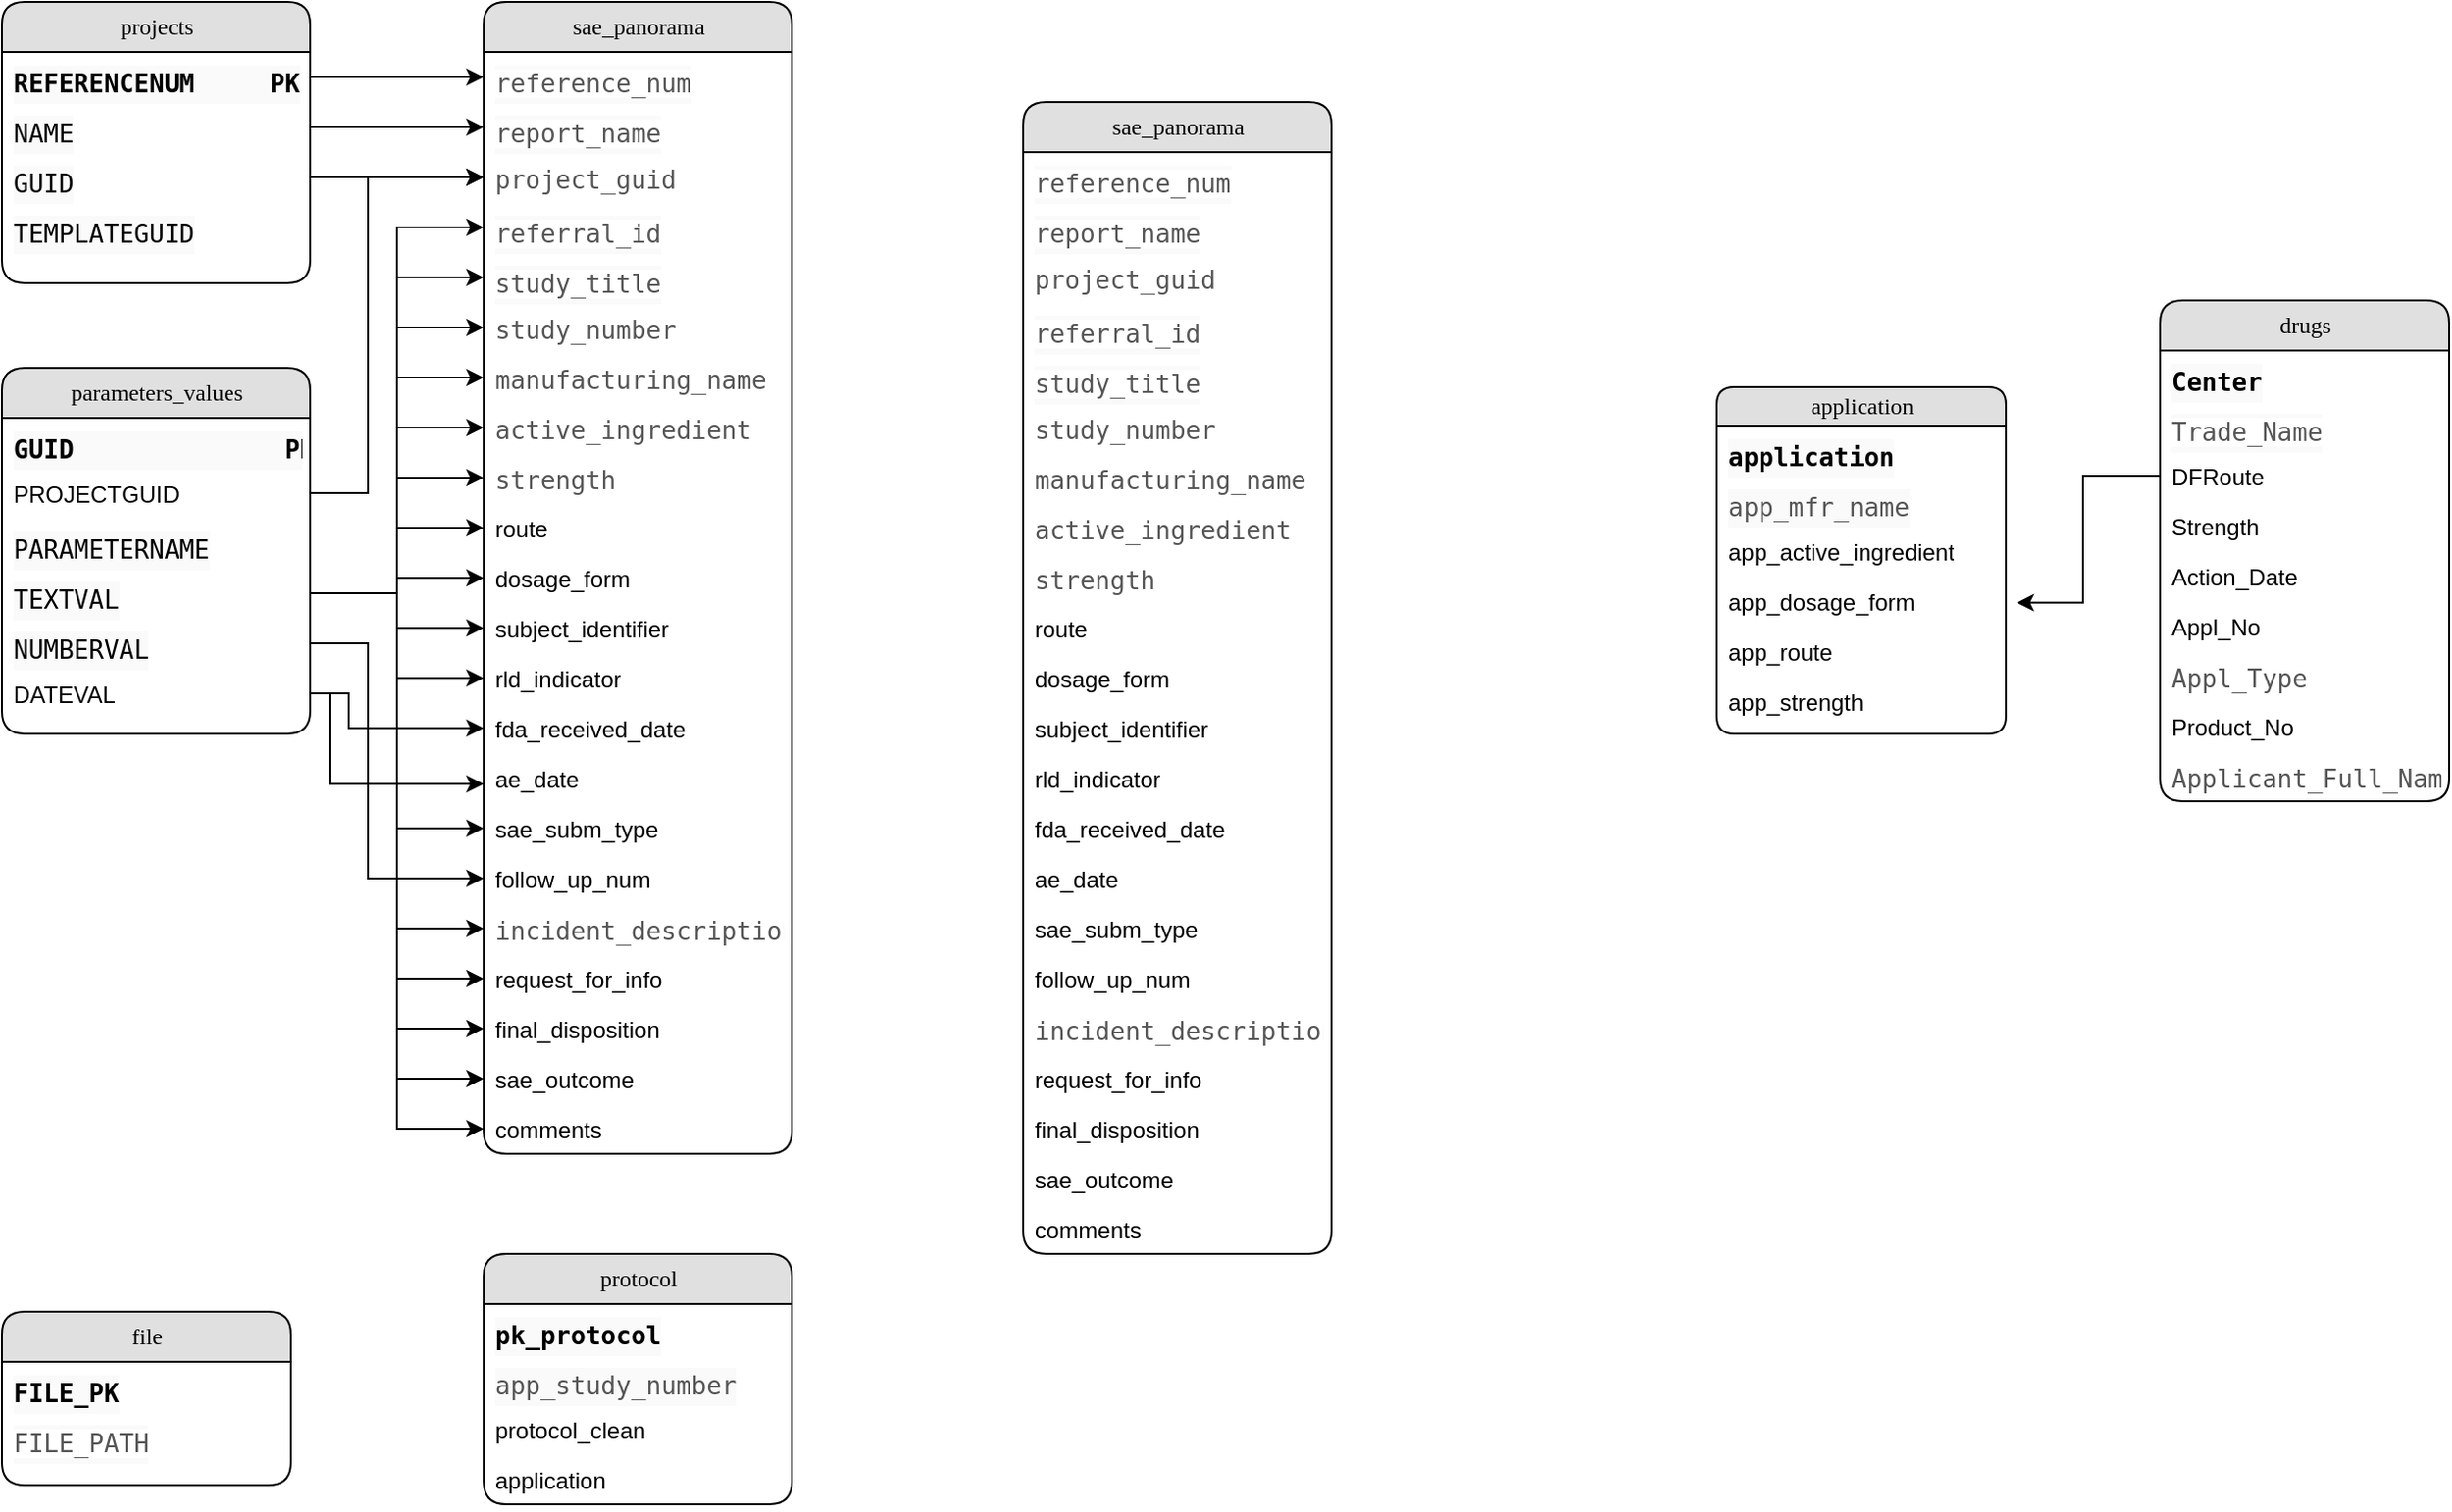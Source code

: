 <mxfile version="24.7.14">
  <diagram name="Page-1" id="b520641d-4fe3-3701-9064-5fc419738815">
    <mxGraphModel dx="1758" dy="707" grid="1" gridSize="10" guides="1" tooltips="1" connect="1" arrows="1" fold="1" page="1" pageScale="1" pageWidth="1100" pageHeight="850" background="none" math="0" shadow="0">
      <root>
        <mxCell id="0" />
        <mxCell id="1" parent="0" />
        <mxCell id="21ea969265ad0168-6" value="projects" style="swimlane;html=1;fontStyle=0;childLayout=stackLayout;horizontal=1;startSize=26;fillColor=#e0e0e0;horizontalStack=0;resizeParent=1;resizeLast=0;collapsible=1;marginBottom=0;swimlaneFillColor=#ffffff;align=center;rounded=1;shadow=0;comic=0;labelBackgroundColor=none;strokeWidth=1;fontFamily=Verdana;fontSize=12;fontColor=#000000;" parent="1" vertex="1">
          <mxGeometry x="100" y="190" width="160" height="146" as="geometry" />
        </mxCell>
        <mxCell id="21ea969265ad0168-7" value="&lt;div style=&quot;background-color: rgb(250, 250, 250); font-family: &amp;quot;Source Code Pro&amp;quot;, Menlo, Consolas, monospace, Consolas, &amp;quot;Courier New&amp;quot;, monospace; font-size: 13px; line-height: 20px; white-space: pre;&quot;&gt;&lt;div style=&quot;line-height: 20px;&quot;&gt;&lt;div style=&quot;line-height: 20px;&quot;&gt;&lt;span style=&quot;&quot;&gt;&lt;b&gt;REFERENCENUM     PK&lt;/b&gt;&lt;/span&gt;&lt;/div&gt;&lt;/div&gt;&lt;/div&gt;" style="text;html=1;strokeColor=none;fillColor=none;spacingLeft=4;spacingRight=4;whiteSpace=wrap;overflow=hidden;rotatable=0;points=[[0,0.5],[1,0.5]];portConstraint=eastwest;fontColor=default;" parent="21ea969265ad0168-6" vertex="1">
          <mxGeometry y="26" width="160" height="26" as="geometry" />
        </mxCell>
        <mxCell id="PZufTCzIXzkl9HZhi7Wz-1" value="&lt;div style=&quot;background-color: rgb(250, 250, 250); font-family: &amp;quot;Source Code Pro&amp;quot;, Menlo, Consolas, monospace, Consolas, &amp;quot;Courier New&amp;quot;, monospace; font-size: 13px; line-height: 20px; white-space: pre;&quot;&gt;&lt;span style=&quot;&quot;&gt;NAME&lt;/span&gt;&lt;/div&gt;" style="text;html=1;strokeColor=none;fillColor=none;spacingLeft=4;spacingRight=4;whiteSpace=wrap;overflow=hidden;rotatable=0;points=[[0,0.5],[1,0.5]];portConstraint=eastwest;fontColor=default;" vertex="1" parent="21ea969265ad0168-6">
          <mxGeometry y="52" width="160" height="26" as="geometry" />
        </mxCell>
        <mxCell id="21ea969265ad0168-9" value="&lt;div style=&quot;background-color: rgb(250, 250, 250); font-family: &amp;quot;Source Code Pro&amp;quot;, Menlo, Consolas, monospace, Consolas, &amp;quot;Courier New&amp;quot;, monospace; font-size: 13px; line-height: 20px; white-space: pre;&quot;&gt;&lt;span style=&quot;&quot;&gt;GUID&lt;/span&gt;&lt;/div&gt;" style="text;html=1;strokeColor=none;fillColor=none;spacingLeft=4;spacingRight=4;whiteSpace=wrap;overflow=hidden;rotatable=0;points=[[0,0.5],[1,0.5]];portConstraint=eastwest;fontColor=default;" parent="21ea969265ad0168-6" vertex="1">
          <mxGeometry y="78" width="160" height="26" as="geometry" />
        </mxCell>
        <mxCell id="21ea969265ad0168-8" value="&lt;div style=&quot;background-color: rgb(250, 250, 250); font-family: &amp;quot;Source Code Pro&amp;quot;, Menlo, Consolas, monospace, Consolas, &amp;quot;Courier New&amp;quot;, monospace; font-size: 13px; line-height: 20px; white-space: pre;&quot;&gt;&lt;span style=&quot;&quot;&gt;TEMPLATEGUID&lt;/span&gt;&lt;/div&gt;" style="text;html=1;strokeColor=none;fillColor=none;spacingLeft=4;spacingRight=4;whiteSpace=wrap;overflow=hidden;rotatable=0;points=[[0,0.5],[1,0.5]];portConstraint=eastwest;fontColor=#000000;" parent="21ea969265ad0168-6" vertex="1">
          <mxGeometry y="104" width="160" height="26" as="geometry" />
        </mxCell>
        <mxCell id="PZufTCzIXzkl9HZhi7Wz-10" value="parameters_values" style="swimlane;html=1;fontStyle=0;childLayout=stackLayout;horizontal=1;startSize=26;fillColor=#e0e0e0;horizontalStack=0;resizeParent=1;resizeLast=0;collapsible=1;marginBottom=0;swimlaneFillColor=#ffffff;align=center;rounded=1;shadow=0;comic=0;labelBackgroundColor=none;strokeWidth=1;fontFamily=Verdana;fontSize=12;fontColor=#000000;" vertex="1" parent="1">
          <mxGeometry x="100" y="380" width="160" height="190" as="geometry" />
        </mxCell>
        <mxCell id="PZufTCzIXzkl9HZhi7Wz-11" value="&lt;div style=&quot;background-color: rgb(250, 250, 250); font-family: &amp;quot;Source Code Pro&amp;quot;, Menlo, Consolas, monospace, Consolas, &amp;quot;Courier New&amp;quot;, monospace; font-size: 13px; line-height: 20px; white-space: pre;&quot;&gt;&lt;div style=&quot;line-height: 20px;&quot;&gt;&lt;div style=&quot;line-height: 20px;&quot;&gt;&lt;span style=&quot;&quot;&gt;&lt;b&gt;GUID              PK&lt;/b&gt;&lt;/span&gt;&lt;/div&gt;&lt;/div&gt;&lt;/div&gt;" style="text;html=1;strokeColor=none;fillColor=none;spacingLeft=4;spacingRight=4;whiteSpace=wrap;overflow=hidden;rotatable=0;points=[[0,0.5],[1,0.5]];portConstraint=eastwest;fontColor=default;" vertex="1" parent="PZufTCzIXzkl9HZhi7Wz-10">
          <mxGeometry y="26" width="160" height="26" as="geometry" />
        </mxCell>
        <mxCell id="PZufTCzIXzkl9HZhi7Wz-16" value="PROJECTGUID" style="text;html=1;strokeColor=none;fillColor=none;spacingLeft=4;spacingRight=4;whiteSpace=wrap;overflow=hidden;rotatable=0;points=[[0,0.5],[1,0.5]];portConstraint=eastwest;fontColor=default;" vertex="1" parent="PZufTCzIXzkl9HZhi7Wz-10">
          <mxGeometry y="52" width="160" height="26" as="geometry" />
        </mxCell>
        <mxCell id="PZufTCzIXzkl9HZhi7Wz-12" value="&lt;div style=&quot;background-color: rgb(250, 250, 250); line-height: 20px;&quot;&gt;&lt;div style=&quot;line-height: 20px;&quot;&gt;&lt;font face=&quot;Source Code Pro, Menlo, Consolas, monospace, Consolas, Courier New, monospace&quot;&gt;&lt;span style=&quot;font-size: 13px; white-space: pre;&quot;&gt;PARAMETERNAME&lt;/span&gt;&lt;/font&gt;&lt;br&gt;&lt;/div&gt;&lt;/div&gt;" style="text;html=1;strokeColor=none;fillColor=none;spacingLeft=4;spacingRight=4;whiteSpace=wrap;overflow=hidden;rotatable=0;points=[[0,0.5],[1,0.5]];portConstraint=eastwest;fontColor=#000000;" vertex="1" parent="PZufTCzIXzkl9HZhi7Wz-10">
          <mxGeometry y="78" width="160" height="26" as="geometry" />
        </mxCell>
        <mxCell id="PZufTCzIXzkl9HZhi7Wz-13" value="&lt;div style=&quot;background-color: rgb(250, 250, 250); line-height: 20px;&quot;&gt;&lt;font face=&quot;Source Code Pro, Menlo, Consolas, monospace, Consolas, Courier New, monospace&quot;&gt;&lt;span style=&quot;font-size: 13px; white-space: pre;&quot;&gt;TEXTVAL&lt;/span&gt;&lt;/font&gt;&lt;br&gt;&lt;/div&gt;" style="text;html=1;strokeColor=none;fillColor=none;spacingLeft=4;spacingRight=4;whiteSpace=wrap;overflow=hidden;rotatable=0;points=[[0,0.5],[1,0.5]];portConstraint=eastwest;fontColor=default;" vertex="1" parent="PZufTCzIXzkl9HZhi7Wz-10">
          <mxGeometry y="104" width="160" height="26" as="geometry" />
        </mxCell>
        <mxCell id="PZufTCzIXzkl9HZhi7Wz-14" value="&lt;div style=&quot;background-color: rgb(250, 250, 250); line-height: 20px;&quot;&gt;&lt;font face=&quot;Source Code Pro, Menlo, Consolas, monospace, Consolas, Courier New, monospace&quot;&gt;&lt;span style=&quot;font-size: 13px; white-space: pre;&quot;&gt;NUMBERVAL&lt;/span&gt;&lt;/font&gt;&lt;br&gt;&lt;/div&gt;" style="text;html=1;strokeColor=none;fillColor=none;spacingLeft=4;spacingRight=4;whiteSpace=wrap;overflow=hidden;rotatable=0;points=[[0,0.5],[1,0.5]];portConstraint=eastwest;fontColor=default;" vertex="1" parent="PZufTCzIXzkl9HZhi7Wz-10">
          <mxGeometry y="130" width="160" height="26" as="geometry" />
        </mxCell>
        <mxCell id="PZufTCzIXzkl9HZhi7Wz-15" value="DATEVAL" style="text;html=1;strokeColor=none;fillColor=none;spacingLeft=4;spacingRight=4;whiteSpace=wrap;overflow=hidden;rotatable=0;points=[[0,0.5],[1,0.5]];portConstraint=eastwest;fontColor=default;" vertex="1" parent="PZufTCzIXzkl9HZhi7Wz-10">
          <mxGeometry y="156" width="160" height="26" as="geometry" />
        </mxCell>
        <mxCell id="PZufTCzIXzkl9HZhi7Wz-46" value="sae_panorama" style="swimlane;html=1;fontStyle=0;childLayout=stackLayout;horizontal=1;startSize=26;fillColor=#e0e0e0;horizontalStack=0;resizeParent=1;resizeLast=0;collapsible=1;marginBottom=0;swimlaneFillColor=#ffffff;align=center;rounded=1;shadow=0;comic=0;labelBackgroundColor=none;strokeWidth=1;fontFamily=Verdana;fontSize=12;fontColor=#000000;" vertex="1" parent="1">
          <mxGeometry x="350" y="190" width="160" height="598" as="geometry" />
        </mxCell>
        <mxCell id="PZufTCzIXzkl9HZhi7Wz-49" value="&lt;div style=&quot;background-color: rgb(250, 250, 250); line-height: 20px;&quot;&gt;&lt;div style=&quot;line-height: 20px;&quot;&gt;&lt;span style=&quot;color: rgb(85, 85, 85); font-family: &amp;quot;Source Code Pro&amp;quot;, Menlo, Consolas, monospace; font-size: 13px; white-space-collapse: preserve; background-color: rgb(255, 255, 255);&quot;&gt;reference_num&lt;/span&gt;&lt;br&gt;&lt;/div&gt;&lt;/div&gt;" style="text;html=1;strokeColor=none;fillColor=none;spacingLeft=4;spacingRight=4;whiteSpace=wrap;overflow=hidden;rotatable=0;points=[[0,0.5],[1,0.5]];portConstraint=eastwest;fontColor=#000000;" vertex="1" parent="PZufTCzIXzkl9HZhi7Wz-46">
          <mxGeometry y="26" width="160" height="26" as="geometry" />
        </mxCell>
        <mxCell id="PZufTCzIXzkl9HZhi7Wz-50" value="&lt;div style=&quot;background-color: rgb(250, 250, 250); line-height: 20px;&quot;&gt;&lt;span style=&quot;color: rgb(85, 85, 85); font-family: &amp;quot;Source Code Pro&amp;quot;, Menlo, Consolas, monospace; font-size: 13px; white-space-collapse: preserve; background-color: rgb(255, 255, 255);&quot;&gt;report_name&lt;/span&gt;&lt;br&gt;&lt;/div&gt;" style="text;html=1;strokeColor=none;fillColor=none;spacingLeft=4;spacingRight=4;whiteSpace=wrap;overflow=hidden;rotatable=0;points=[[0,0.5],[1,0.5]];portConstraint=eastwest;fontColor=default;" vertex="1" parent="PZufTCzIXzkl9HZhi7Wz-46">
          <mxGeometry y="52" width="160" height="26" as="geometry" />
        </mxCell>
        <mxCell id="PZufTCzIXzkl9HZhi7Wz-48" value="&lt;span style=&quot;color: rgb(85, 85, 85); font-family: &amp;quot;Source Code Pro&amp;quot;, Menlo, Consolas, monospace; font-size: 13px; white-space-collapse: preserve; background-color: rgb(255, 255, 255);&quot;&gt;project_guid&lt;/span&gt;" style="text;html=1;strokeColor=none;fillColor=none;spacingLeft=4;spacingRight=4;whiteSpace=wrap;overflow=hidden;rotatable=0;points=[[0,0.5],[1,0.5]];portConstraint=eastwest;fontColor=default;" vertex="1" parent="PZufTCzIXzkl9HZhi7Wz-46">
          <mxGeometry y="78" width="160" height="26" as="geometry" />
        </mxCell>
        <mxCell id="PZufTCzIXzkl9HZhi7Wz-47" value="&lt;div style=&quot;background-color: rgb(250, 250, 250); font-family: &amp;quot;Source Code Pro&amp;quot;, Menlo, Consolas, monospace, Consolas, &amp;quot;Courier New&amp;quot;, monospace; font-size: 13px; line-height: 20px; white-space: pre;&quot;&gt;&lt;div style=&quot;line-height: 20px;&quot;&gt;&lt;div style=&quot;line-height: 20px;&quot;&gt;&lt;span style=&quot;color: rgb(85, 85, 85); font-family: &amp;quot;Source Code Pro&amp;quot;, Menlo, Consolas, monospace; text-wrap: wrap; background-color: rgb(255, 255, 255);&quot;&gt;referral_id&lt;/span&gt;&lt;br&gt;&lt;/div&gt;&lt;/div&gt;&lt;/div&gt;" style="text;html=1;strokeColor=none;fillColor=none;spacingLeft=4;spacingRight=4;whiteSpace=wrap;overflow=hidden;rotatable=0;points=[[0,0.5],[1,0.5]];portConstraint=eastwest;fontColor=default;" vertex="1" parent="PZufTCzIXzkl9HZhi7Wz-46">
          <mxGeometry y="104" width="160" height="26" as="geometry" />
        </mxCell>
        <mxCell id="PZufTCzIXzkl9HZhi7Wz-51" value="&lt;div style=&quot;background-color: rgb(250, 250, 250); line-height: 20px;&quot;&gt;&lt;span style=&quot;color: rgb(85, 85, 85); font-family: &amp;quot;Source Code Pro&amp;quot;, Menlo, Consolas, monospace; font-size: 13px; white-space-collapse: preserve; background-color: rgb(255, 255, 255);&quot;&gt;study_title&lt;/span&gt;&lt;br&gt;&lt;/div&gt;" style="text;html=1;strokeColor=none;fillColor=none;spacingLeft=4;spacingRight=4;whiteSpace=wrap;overflow=hidden;rotatable=0;points=[[0,0.5],[1,0.5]];portConstraint=eastwest;fontColor=default;" vertex="1" parent="PZufTCzIXzkl9HZhi7Wz-46">
          <mxGeometry y="130" width="160" height="26" as="geometry" />
        </mxCell>
        <mxCell id="PZufTCzIXzkl9HZhi7Wz-52" value="&lt;span style=&quot;color: rgb(85, 85, 85); font-family: &amp;quot;Source Code Pro&amp;quot;, Menlo, Consolas, monospace; font-size: 13px; white-space-collapse: preserve; background-color: rgb(255, 255, 255);&quot;&gt;study_number&lt;/span&gt;" style="text;html=1;strokeColor=none;fillColor=none;spacingLeft=4;spacingRight=4;whiteSpace=wrap;overflow=hidden;rotatable=0;points=[[0,0.5],[1,0.5]];portConstraint=eastwest;fontColor=default;" vertex="1" parent="PZufTCzIXzkl9HZhi7Wz-46">
          <mxGeometry y="156" width="160" height="26" as="geometry" />
        </mxCell>
        <mxCell id="PZufTCzIXzkl9HZhi7Wz-53" value="&lt;span style=&quot;color: rgb(85, 85, 85); font-family: &amp;quot;Source Code Pro&amp;quot;, Menlo, Consolas, monospace; font-size: 13px; white-space-collapse: preserve; background-color: rgb(255, 255, 255);&quot;&gt;manufacturing_name&lt;/span&gt;" style="text;html=1;strokeColor=none;fillColor=none;spacingLeft=4;spacingRight=4;whiteSpace=wrap;overflow=hidden;rotatable=0;points=[[0,0.5],[1,0.5]];portConstraint=eastwest;fontColor=default;" vertex="1" parent="PZufTCzIXzkl9HZhi7Wz-46">
          <mxGeometry y="182" width="160" height="26" as="geometry" />
        </mxCell>
        <mxCell id="PZufTCzIXzkl9HZhi7Wz-54" value="&lt;span style=&quot;color: rgb(85, 85, 85); font-family: &amp;quot;Source Code Pro&amp;quot;, Menlo, Consolas, monospace; font-size: 13px; white-space-collapse: preserve; background-color: rgb(255, 255, 255);&quot;&gt;active_ingredient&lt;/span&gt;" style="text;html=1;strokeColor=none;fillColor=none;spacingLeft=4;spacingRight=4;whiteSpace=wrap;overflow=hidden;rotatable=0;points=[[0,0.5],[1,0.5]];portConstraint=eastwest;fontColor=default;" vertex="1" parent="PZufTCzIXzkl9HZhi7Wz-46">
          <mxGeometry y="208" width="160" height="26" as="geometry" />
        </mxCell>
        <mxCell id="PZufTCzIXzkl9HZhi7Wz-55" value="&lt;span style=&quot;color: rgb(85, 85, 85); font-family: &amp;quot;Source Code Pro&amp;quot;, Menlo, Consolas, monospace; font-size: 13px; white-space-collapse: preserve; background-color: rgb(255, 255, 255);&quot;&gt;strength&lt;/span&gt;" style="text;html=1;strokeColor=none;fillColor=none;spacingLeft=4;spacingRight=4;whiteSpace=wrap;overflow=hidden;rotatable=0;points=[[0,0.5],[1,0.5]];portConstraint=eastwest;fontColor=default;" vertex="1" parent="PZufTCzIXzkl9HZhi7Wz-46">
          <mxGeometry y="234" width="160" height="26" as="geometry" />
        </mxCell>
        <mxCell id="PZufTCzIXzkl9HZhi7Wz-56" value="route" style="text;html=1;strokeColor=none;fillColor=none;spacingLeft=4;spacingRight=4;whiteSpace=wrap;overflow=hidden;rotatable=0;points=[[0,0.5],[1,0.5]];portConstraint=eastwest;fontColor=default;" vertex="1" parent="PZufTCzIXzkl9HZhi7Wz-46">
          <mxGeometry y="260" width="160" height="26" as="geometry" />
        </mxCell>
        <mxCell id="PZufTCzIXzkl9HZhi7Wz-57" value="dosage_form" style="text;html=1;strokeColor=none;fillColor=none;spacingLeft=4;spacingRight=4;whiteSpace=wrap;overflow=hidden;rotatable=0;points=[[0,0.5],[1,0.5]];portConstraint=eastwest;fontColor=default;" vertex="1" parent="PZufTCzIXzkl9HZhi7Wz-46">
          <mxGeometry y="286" width="160" height="26" as="geometry" />
        </mxCell>
        <mxCell id="PZufTCzIXzkl9HZhi7Wz-58" value="subject_identifier" style="text;html=1;strokeColor=none;fillColor=none;spacingLeft=4;spacingRight=4;whiteSpace=wrap;overflow=hidden;rotatable=0;points=[[0,0.5],[1,0.5]];portConstraint=eastwest;fontColor=default;" vertex="1" parent="PZufTCzIXzkl9HZhi7Wz-46">
          <mxGeometry y="312" width="160" height="26" as="geometry" />
        </mxCell>
        <mxCell id="PZufTCzIXzkl9HZhi7Wz-59" value="rld_indicator" style="text;html=1;strokeColor=none;fillColor=none;spacingLeft=4;spacingRight=4;whiteSpace=wrap;overflow=hidden;rotatable=0;points=[[0,0.5],[1,0.5]];portConstraint=eastwest;fontColor=default;" vertex="1" parent="PZufTCzIXzkl9HZhi7Wz-46">
          <mxGeometry y="338" width="160" height="26" as="geometry" />
        </mxCell>
        <mxCell id="PZufTCzIXzkl9HZhi7Wz-64" value="fda_received_date" style="text;html=1;strokeColor=none;fillColor=none;spacingLeft=4;spacingRight=4;whiteSpace=wrap;overflow=hidden;rotatable=0;points=[[0,0.5],[1,0.5]];portConstraint=eastwest;fontColor=default;" vertex="1" parent="PZufTCzIXzkl9HZhi7Wz-46">
          <mxGeometry y="364" width="160" height="26" as="geometry" />
        </mxCell>
        <mxCell id="PZufTCzIXzkl9HZhi7Wz-63" value="ae_date" style="text;html=1;strokeColor=none;fillColor=none;spacingLeft=4;spacingRight=4;whiteSpace=wrap;overflow=hidden;rotatable=0;points=[[0,0.5],[1,0.5]];portConstraint=eastwest;fontColor=default;" vertex="1" parent="PZufTCzIXzkl9HZhi7Wz-46">
          <mxGeometry y="390" width="160" height="26" as="geometry" />
        </mxCell>
        <mxCell id="PZufTCzIXzkl9HZhi7Wz-62" value="sae_subm_type" style="text;html=1;strokeColor=none;fillColor=none;spacingLeft=4;spacingRight=4;whiteSpace=wrap;overflow=hidden;rotatable=0;points=[[0,0.5],[1,0.5]];portConstraint=eastwest;fontColor=default;" vertex="1" parent="PZufTCzIXzkl9HZhi7Wz-46">
          <mxGeometry y="416" width="160" height="26" as="geometry" />
        </mxCell>
        <mxCell id="PZufTCzIXzkl9HZhi7Wz-61" value="follow_up_num" style="text;html=1;strokeColor=none;fillColor=none;spacingLeft=4;spacingRight=4;whiteSpace=wrap;overflow=hidden;rotatable=0;points=[[0,0.5],[1,0.5]];portConstraint=eastwest;fontColor=default;" vertex="1" parent="PZufTCzIXzkl9HZhi7Wz-46">
          <mxGeometry y="442" width="160" height="26" as="geometry" />
        </mxCell>
        <mxCell id="PZufTCzIXzkl9HZhi7Wz-68" value="&lt;span style=&quot;color: rgb(85, 85, 85); font-family: &amp;quot;Source Code Pro&amp;quot;, Menlo, Consolas, monospace; font-size: 13px; white-space-collapse: preserve; background-color: rgb(255, 255, 255);&quot;&gt;incident_description&lt;/span&gt;" style="text;html=1;strokeColor=none;fillColor=none;spacingLeft=4;spacingRight=4;whiteSpace=wrap;overflow=hidden;rotatable=0;points=[[0,0.5],[1,0.5]];portConstraint=eastwest;fontColor=default;" vertex="1" parent="PZufTCzIXzkl9HZhi7Wz-46">
          <mxGeometry y="468" width="160" height="26" as="geometry" />
        </mxCell>
        <mxCell id="PZufTCzIXzkl9HZhi7Wz-67" value="request_for_info" style="text;html=1;strokeColor=none;fillColor=none;spacingLeft=4;spacingRight=4;whiteSpace=wrap;overflow=hidden;rotatable=0;points=[[0,0.5],[1,0.5]];portConstraint=eastwest;fontColor=default;" vertex="1" parent="PZufTCzIXzkl9HZhi7Wz-46">
          <mxGeometry y="494" width="160" height="26" as="geometry" />
        </mxCell>
        <mxCell id="PZufTCzIXzkl9HZhi7Wz-66" value="final_disposition" style="text;html=1;strokeColor=none;fillColor=none;spacingLeft=4;spacingRight=4;whiteSpace=wrap;overflow=hidden;rotatable=0;points=[[0,0.5],[1,0.5]];portConstraint=eastwest;fontColor=default;" vertex="1" parent="PZufTCzIXzkl9HZhi7Wz-46">
          <mxGeometry y="520" width="160" height="26" as="geometry" />
        </mxCell>
        <mxCell id="PZufTCzIXzkl9HZhi7Wz-65" value="sae_outcome" style="text;html=1;strokeColor=none;fillColor=none;spacingLeft=4;spacingRight=4;whiteSpace=wrap;overflow=hidden;rotatable=0;points=[[0,0.5],[1,0.5]];portConstraint=eastwest;fontColor=default;" vertex="1" parent="PZufTCzIXzkl9HZhi7Wz-46">
          <mxGeometry y="546" width="160" height="26" as="geometry" />
        </mxCell>
        <mxCell id="PZufTCzIXzkl9HZhi7Wz-60" value="comments" style="text;html=1;strokeColor=none;fillColor=none;spacingLeft=4;spacingRight=4;whiteSpace=wrap;overflow=hidden;rotatable=0;points=[[0,0.5],[1,0.5]];portConstraint=eastwest;fontColor=default;" vertex="1" parent="PZufTCzIXzkl9HZhi7Wz-46">
          <mxGeometry y="572" width="160" height="26" as="geometry" />
        </mxCell>
        <mxCell id="PZufTCzIXzkl9HZhi7Wz-70" style="edgeStyle=orthogonalEdgeStyle;rounded=0;orthogonalLoop=1;jettySize=auto;html=1;exitX=1;exitY=0.5;exitDx=0;exitDy=0;entryX=0;entryY=0.5;entryDx=0;entryDy=0;" edge="1" parent="1" source="21ea969265ad0168-9" target="PZufTCzIXzkl9HZhi7Wz-48">
          <mxGeometry relative="1" as="geometry" />
        </mxCell>
        <mxCell id="PZufTCzIXzkl9HZhi7Wz-72" style="edgeStyle=orthogonalEdgeStyle;rounded=0;orthogonalLoop=1;jettySize=auto;html=1;exitX=1;exitY=0.5;exitDx=0;exitDy=0;entryX=0;entryY=0.5;entryDx=0;entryDy=0;" edge="1" parent="1" source="PZufTCzIXzkl9HZhi7Wz-16" target="PZufTCzIXzkl9HZhi7Wz-48">
          <mxGeometry relative="1" as="geometry">
            <Array as="points">
              <mxPoint x="290" y="445" />
              <mxPoint x="290" y="281" />
            </Array>
          </mxGeometry>
        </mxCell>
        <mxCell id="PZufTCzIXzkl9HZhi7Wz-73" style="edgeStyle=orthogonalEdgeStyle;rounded=0;orthogonalLoop=1;jettySize=auto;html=1;exitX=1;exitY=0.5;exitDx=0;exitDy=0;entryX=0;entryY=0.5;entryDx=0;entryDy=0;" edge="1" parent="1" source="21ea969265ad0168-7" target="PZufTCzIXzkl9HZhi7Wz-49">
          <mxGeometry relative="1" as="geometry" />
        </mxCell>
        <mxCell id="PZufTCzIXzkl9HZhi7Wz-75" style="edgeStyle=orthogonalEdgeStyle;rounded=0;orthogonalLoop=1;jettySize=auto;html=1;exitX=1;exitY=0.5;exitDx=0;exitDy=0;entryX=0;entryY=0.5;entryDx=0;entryDy=0;" edge="1" parent="1" source="PZufTCzIXzkl9HZhi7Wz-1" target="PZufTCzIXzkl9HZhi7Wz-50">
          <mxGeometry relative="1" as="geometry" />
        </mxCell>
        <mxCell id="PZufTCzIXzkl9HZhi7Wz-79" style="edgeStyle=orthogonalEdgeStyle;rounded=0;orthogonalLoop=1;jettySize=auto;html=1;exitX=1;exitY=0.5;exitDx=0;exitDy=0;entryX=0;entryY=0.5;entryDx=0;entryDy=0;" edge="1" parent="1" source="PZufTCzIXzkl9HZhi7Wz-13" target="PZufTCzIXzkl9HZhi7Wz-52">
          <mxGeometry relative="1" as="geometry" />
        </mxCell>
        <mxCell id="PZufTCzIXzkl9HZhi7Wz-81" style="edgeStyle=orthogonalEdgeStyle;rounded=0;orthogonalLoop=1;jettySize=auto;html=1;exitX=1;exitY=0.5;exitDx=0;exitDy=0;" edge="1" parent="1" source="PZufTCzIXzkl9HZhi7Wz-13" target="PZufTCzIXzkl9HZhi7Wz-54">
          <mxGeometry relative="1" as="geometry" />
        </mxCell>
        <mxCell id="PZufTCzIXzkl9HZhi7Wz-82" style="edgeStyle=orthogonalEdgeStyle;rounded=0;orthogonalLoop=1;jettySize=auto;html=1;exitX=1;exitY=0.5;exitDx=0;exitDy=0;" edge="1" parent="1" source="PZufTCzIXzkl9HZhi7Wz-13" target="PZufTCzIXzkl9HZhi7Wz-55">
          <mxGeometry relative="1" as="geometry" />
        </mxCell>
        <mxCell id="PZufTCzIXzkl9HZhi7Wz-83" style="edgeStyle=orthogonalEdgeStyle;rounded=0;orthogonalLoop=1;jettySize=auto;html=1;exitX=1;exitY=0.5;exitDx=0;exitDy=0;" edge="1" parent="1" source="PZufTCzIXzkl9HZhi7Wz-13" target="PZufTCzIXzkl9HZhi7Wz-56">
          <mxGeometry relative="1" as="geometry" />
        </mxCell>
        <mxCell id="PZufTCzIXzkl9HZhi7Wz-84" style="edgeStyle=orthogonalEdgeStyle;rounded=0;orthogonalLoop=1;jettySize=auto;html=1;exitX=1;exitY=0.5;exitDx=0;exitDy=0;entryX=0;entryY=0.5;entryDx=0;entryDy=0;" edge="1" parent="1" source="PZufTCzIXzkl9HZhi7Wz-13" target="PZufTCzIXzkl9HZhi7Wz-57">
          <mxGeometry relative="1" as="geometry" />
        </mxCell>
        <mxCell id="PZufTCzIXzkl9HZhi7Wz-85" style="edgeStyle=orthogonalEdgeStyle;rounded=0;orthogonalLoop=1;jettySize=auto;html=1;exitX=1;exitY=0.5;exitDx=0;exitDy=0;entryX=0;entryY=0.5;entryDx=0;entryDy=0;" edge="1" parent="1" source="PZufTCzIXzkl9HZhi7Wz-13" target="PZufTCzIXzkl9HZhi7Wz-58">
          <mxGeometry relative="1" as="geometry" />
        </mxCell>
        <mxCell id="PZufTCzIXzkl9HZhi7Wz-89" style="edgeStyle=orthogonalEdgeStyle;rounded=0;orthogonalLoop=1;jettySize=auto;html=1;exitX=1;exitY=0.5;exitDx=0;exitDy=0;entryX=0;entryY=0.5;entryDx=0;entryDy=0;" edge="1" parent="1" source="PZufTCzIXzkl9HZhi7Wz-13" target="PZufTCzIXzkl9HZhi7Wz-59">
          <mxGeometry relative="1" as="geometry" />
        </mxCell>
        <mxCell id="PZufTCzIXzkl9HZhi7Wz-92" style="edgeStyle=orthogonalEdgeStyle;rounded=0;orthogonalLoop=1;jettySize=auto;html=1;exitX=1;exitY=0.5;exitDx=0;exitDy=0;entryX=0;entryY=0.5;entryDx=0;entryDy=0;" edge="1" parent="1" source="PZufTCzIXzkl9HZhi7Wz-13" target="PZufTCzIXzkl9HZhi7Wz-62">
          <mxGeometry relative="1" as="geometry" />
        </mxCell>
        <mxCell id="PZufTCzIXzkl9HZhi7Wz-94" style="edgeStyle=orthogonalEdgeStyle;rounded=0;orthogonalLoop=1;jettySize=auto;html=1;exitX=1;exitY=0.5;exitDx=0;exitDy=0;entryX=0;entryY=0.5;entryDx=0;entryDy=0;" edge="1" parent="1" source="PZufTCzIXzkl9HZhi7Wz-13" target="PZufTCzIXzkl9HZhi7Wz-68">
          <mxGeometry relative="1" as="geometry" />
        </mxCell>
        <mxCell id="PZufTCzIXzkl9HZhi7Wz-96" style="edgeStyle=orthogonalEdgeStyle;rounded=0;orthogonalLoop=1;jettySize=auto;html=1;exitX=1;exitY=0.5;exitDx=0;exitDy=0;" edge="1" parent="1" source="PZufTCzIXzkl9HZhi7Wz-13" target="PZufTCzIXzkl9HZhi7Wz-51">
          <mxGeometry relative="1" as="geometry" />
        </mxCell>
        <mxCell id="PZufTCzIXzkl9HZhi7Wz-97" style="edgeStyle=orthogonalEdgeStyle;rounded=0;orthogonalLoop=1;jettySize=auto;html=1;exitX=1;exitY=0.5;exitDx=0;exitDy=0;" edge="1" parent="1" source="PZufTCzIXzkl9HZhi7Wz-13" target="PZufTCzIXzkl9HZhi7Wz-67">
          <mxGeometry relative="1" as="geometry" />
        </mxCell>
        <mxCell id="PZufTCzIXzkl9HZhi7Wz-98" style="edgeStyle=orthogonalEdgeStyle;rounded=0;orthogonalLoop=1;jettySize=auto;html=1;exitX=1;exitY=0.5;exitDx=0;exitDy=0;" edge="1" parent="1" source="PZufTCzIXzkl9HZhi7Wz-13" target="PZufTCzIXzkl9HZhi7Wz-66">
          <mxGeometry relative="1" as="geometry" />
        </mxCell>
        <mxCell id="PZufTCzIXzkl9HZhi7Wz-100" style="edgeStyle=orthogonalEdgeStyle;rounded=0;orthogonalLoop=1;jettySize=auto;html=1;exitX=1;exitY=0.5;exitDx=0;exitDy=0;" edge="1" parent="1" source="PZufTCzIXzkl9HZhi7Wz-13" target="PZufTCzIXzkl9HZhi7Wz-65">
          <mxGeometry relative="1" as="geometry" />
        </mxCell>
        <mxCell id="PZufTCzIXzkl9HZhi7Wz-101" style="edgeStyle=orthogonalEdgeStyle;rounded=0;orthogonalLoop=1;jettySize=auto;html=1;exitX=1;exitY=0.5;exitDx=0;exitDy=0;entryX=0;entryY=0.5;entryDx=0;entryDy=0;" edge="1" parent="1" source="PZufTCzIXzkl9HZhi7Wz-13" target="PZufTCzIXzkl9HZhi7Wz-60">
          <mxGeometry relative="1" as="geometry" />
        </mxCell>
        <mxCell id="PZufTCzIXzkl9HZhi7Wz-102" style="edgeStyle=orthogonalEdgeStyle;rounded=0;orthogonalLoop=1;jettySize=auto;html=1;exitX=1;exitY=0.5;exitDx=0;exitDy=0;entryX=0;entryY=0.5;entryDx=0;entryDy=0;" edge="1" parent="1" source="PZufTCzIXzkl9HZhi7Wz-13" target="PZufTCzIXzkl9HZhi7Wz-53">
          <mxGeometry relative="1" as="geometry" />
        </mxCell>
        <mxCell id="PZufTCzIXzkl9HZhi7Wz-103" style="edgeStyle=orthogonalEdgeStyle;rounded=0;orthogonalLoop=1;jettySize=auto;html=1;exitX=1;exitY=0.5;exitDx=0;exitDy=0;entryX=0;entryY=0.5;entryDx=0;entryDy=0;" edge="1" parent="1" source="PZufTCzIXzkl9HZhi7Wz-13" target="PZufTCzIXzkl9HZhi7Wz-47">
          <mxGeometry relative="1" as="geometry" />
        </mxCell>
        <mxCell id="PZufTCzIXzkl9HZhi7Wz-105" style="edgeStyle=orthogonalEdgeStyle;rounded=0;orthogonalLoop=1;jettySize=auto;html=1;exitX=1;exitY=0.5;exitDx=0;exitDy=0;entryX=0;entryY=0.5;entryDx=0;entryDy=0;" edge="1" parent="1" source="PZufTCzIXzkl9HZhi7Wz-15" target="PZufTCzIXzkl9HZhi7Wz-64">
          <mxGeometry relative="1" as="geometry">
            <Array as="points">
              <mxPoint x="280" y="549" />
              <mxPoint x="280" y="567" />
            </Array>
          </mxGeometry>
        </mxCell>
        <mxCell id="PZufTCzIXzkl9HZhi7Wz-106" style="edgeStyle=orthogonalEdgeStyle;rounded=0;orthogonalLoop=1;jettySize=auto;html=1;exitX=1;exitY=0.5;exitDx=0;exitDy=0;" edge="1" parent="1">
          <mxGeometry relative="1" as="geometry">
            <mxPoint x="270" y="549" as="sourcePoint" />
            <mxPoint x="350" y="596" as="targetPoint" />
            <Array as="points">
              <mxPoint x="270" y="596" />
            </Array>
          </mxGeometry>
        </mxCell>
        <mxCell id="PZufTCzIXzkl9HZhi7Wz-107" style="edgeStyle=orthogonalEdgeStyle;rounded=0;orthogonalLoop=1;jettySize=auto;html=1;exitX=1;exitY=0.5;exitDx=0;exitDy=0;entryX=0;entryY=0.5;entryDx=0;entryDy=0;" edge="1" parent="1" source="PZufTCzIXzkl9HZhi7Wz-14" target="PZufTCzIXzkl9HZhi7Wz-61">
          <mxGeometry relative="1" as="geometry">
            <Array as="points">
              <mxPoint x="290" y="523" />
              <mxPoint x="290" y="645" />
            </Array>
          </mxGeometry>
        </mxCell>
        <mxCell id="PZufTCzIXzkl9HZhi7Wz-109" value="" style="ellipse;whiteSpace=wrap;html=1;align=center;aspect=fixed;fillColor=none;strokeColor=none;resizable=0;perimeter=centerPerimeter;rotatable=0;allowArrows=0;points=[];outlineConnect=1;" vertex="1" parent="1">
          <mxGeometry x="635" y="570" width="10" height="10" as="geometry" />
        </mxCell>
        <mxCell id="PZufTCzIXzkl9HZhi7Wz-110" value="file" style="swimlane;html=1;fontStyle=0;childLayout=stackLayout;horizontal=1;startSize=26;fillColor=#e0e0e0;horizontalStack=0;resizeParent=1;resizeLast=0;collapsible=1;marginBottom=0;swimlaneFillColor=#ffffff;align=center;rounded=1;shadow=0;comic=0;labelBackgroundColor=none;strokeWidth=1;fontFamily=Verdana;fontSize=12;fontColor=#000000;" vertex="1" parent="1">
          <mxGeometry x="100" y="870" width="150" height="90" as="geometry" />
        </mxCell>
        <mxCell id="PZufTCzIXzkl9HZhi7Wz-111" value="&lt;div style=&quot;background-color: rgb(250, 250, 250); line-height: 20px;&quot;&gt;&lt;div style=&quot;line-height: 20px;&quot;&gt;&lt;div style=&quot;line-height: 20px;&quot;&gt;&lt;font face=&quot;Source Code Pro, Menlo, Consolas, monospace, Consolas, Courier New, monospace&quot;&gt;&lt;span style=&quot;font-size: 13px; white-space: pre;&quot;&gt;&lt;b&gt;FILE_PK&lt;/b&gt;&lt;/span&gt;&lt;/font&gt;&lt;br&gt;&lt;/div&gt;&lt;/div&gt;&lt;/div&gt;" style="text;html=1;strokeColor=none;fillColor=none;spacingLeft=4;spacingRight=4;whiteSpace=wrap;overflow=hidden;rotatable=0;points=[[0,0.5],[1,0.5]];portConstraint=eastwest;fontColor=default;" vertex="1" parent="PZufTCzIXzkl9HZhi7Wz-110">
          <mxGeometry y="26" width="150" height="26" as="geometry" />
        </mxCell>
        <mxCell id="PZufTCzIXzkl9HZhi7Wz-112" value="&lt;div style=&quot;background-color: rgb(250, 250, 250); font-family: &amp;quot;Source Code Pro&amp;quot;, Menlo, Consolas, monospace, Consolas, &amp;quot;Courier New&amp;quot;, monospace; font-size: 13px; line-height: 20px; white-space: pre;&quot;&gt;&lt;span style=&quot;color: rgb(85, 85, 85); font-family: &amp;quot;Source Code Pro&amp;quot;, Menlo, Consolas, monospace; text-wrap: wrap; background-color: rgb(255, 255, 255);&quot;&gt;FILE_PATH&lt;/span&gt;&lt;br&gt;&lt;/div&gt;" style="text;html=1;strokeColor=none;fillColor=none;spacingLeft=4;spacingRight=4;whiteSpace=wrap;overflow=hidden;rotatable=0;points=[[0,0.5],[1,0.5]];portConstraint=eastwest;fontColor=default;" vertex="1" parent="PZufTCzIXzkl9HZhi7Wz-110">
          <mxGeometry y="52" width="150" height="26" as="geometry" />
        </mxCell>
        <mxCell id="PZufTCzIXzkl9HZhi7Wz-116" value="protocol" style="swimlane;html=1;fontStyle=0;childLayout=stackLayout;horizontal=1;startSize=26;fillColor=#e0e0e0;horizontalStack=0;resizeParent=1;resizeLast=0;collapsible=1;marginBottom=0;swimlaneFillColor=#ffffff;align=center;rounded=1;shadow=0;comic=0;labelBackgroundColor=none;strokeWidth=1;fontFamily=Verdana;fontSize=12;fontColor=#000000;" vertex="1" parent="1">
          <mxGeometry x="350" y="840" width="160" height="130" as="geometry" />
        </mxCell>
        <mxCell id="PZufTCzIXzkl9HZhi7Wz-117" value="&lt;div style=&quot;background-color: rgb(250, 250, 250); line-height: 20px;&quot;&gt;&lt;div style=&quot;line-height: 20px;&quot;&gt;&lt;div style=&quot;line-height: 20px;&quot;&gt;&lt;font face=&quot;Source Code Pro, Menlo, Consolas, monospace, Consolas, Courier New, monospace&quot;&gt;&lt;span style=&quot;font-size: 13px; white-space: pre;&quot;&gt;&lt;b&gt;pk_protocol&lt;/b&gt;&lt;/span&gt;&lt;/font&gt;&lt;br&gt;&lt;/div&gt;&lt;/div&gt;&lt;/div&gt;" style="text;html=1;strokeColor=none;fillColor=none;spacingLeft=4;spacingRight=4;whiteSpace=wrap;overflow=hidden;rotatable=0;points=[[0,0.5],[1,0.5]];portConstraint=eastwest;fontColor=default;" vertex="1" parent="PZufTCzIXzkl9HZhi7Wz-116">
          <mxGeometry y="26" width="160" height="26" as="geometry" />
        </mxCell>
        <mxCell id="PZufTCzIXzkl9HZhi7Wz-118" value="&lt;div style=&quot;background-color: rgb(250, 250, 250); line-height: 20px;&quot;&gt;&lt;font face=&quot;Source Code Pro, Menlo, Consolas, monospace&quot; color=&quot;#555555&quot;&gt;&lt;span style=&quot;font-size: 13px; white-space-collapse: preserve;&quot;&gt;app_study_number&lt;/span&gt;&lt;/font&gt;&lt;br&gt;&lt;/div&gt;" style="text;html=1;strokeColor=none;fillColor=none;spacingLeft=4;spacingRight=4;whiteSpace=wrap;overflow=hidden;rotatable=0;points=[[0,0.5],[1,0.5]];portConstraint=eastwest;fontColor=default;" vertex="1" parent="PZufTCzIXzkl9HZhi7Wz-116">
          <mxGeometry y="52" width="160" height="26" as="geometry" />
        </mxCell>
        <mxCell id="PZufTCzIXzkl9HZhi7Wz-120" value="protocol_clean" style="text;html=1;strokeColor=none;fillColor=none;spacingLeft=4;spacingRight=4;whiteSpace=wrap;overflow=hidden;rotatable=0;points=[[0,0.5],[1,0.5]];portConstraint=eastwest;fontColor=default;" vertex="1" parent="PZufTCzIXzkl9HZhi7Wz-116">
          <mxGeometry y="78" width="160" height="26" as="geometry" />
        </mxCell>
        <mxCell id="PZufTCzIXzkl9HZhi7Wz-119" value="application" style="text;html=1;strokeColor=none;fillColor=none;spacingLeft=4;spacingRight=4;whiteSpace=wrap;overflow=hidden;rotatable=0;points=[[0,0.5],[1,0.5]];portConstraint=eastwest;fontColor=default;" vertex="1" parent="PZufTCzIXzkl9HZhi7Wz-116">
          <mxGeometry y="104" width="160" height="26" as="geometry" />
        </mxCell>
        <mxCell id="PZufTCzIXzkl9HZhi7Wz-121" value="application" style="swimlane;html=1;fontStyle=0;childLayout=stackLayout;horizontal=1;startSize=20;fillColor=#e0e0e0;horizontalStack=0;resizeParent=1;resizeLast=0;collapsible=1;marginBottom=0;swimlaneFillColor=#ffffff;align=center;rounded=1;shadow=0;comic=0;labelBackgroundColor=none;strokeWidth=1;fontFamily=Verdana;fontSize=12;fontColor=#000000;" vertex="1" parent="1">
          <mxGeometry x="990" y="390" width="150" height="180" as="geometry" />
        </mxCell>
        <mxCell id="PZufTCzIXzkl9HZhi7Wz-122" value="&lt;div style=&quot;background-color: rgb(250, 250, 250); line-height: 20px;&quot;&gt;&lt;div style=&quot;line-height: 20px;&quot;&gt;&lt;div style=&quot;line-height: 20px;&quot;&gt;&lt;font face=&quot;Source Code Pro, Menlo, Consolas, monospace, Consolas, Courier New, monospace&quot;&gt;&lt;span style=&quot;font-size: 13px; white-space: pre;&quot;&gt;&lt;b&gt;application&lt;/b&gt;&lt;/span&gt;&lt;/font&gt;&lt;br&gt;&lt;/div&gt;&lt;/div&gt;&lt;/div&gt;" style="text;html=1;strokeColor=none;fillColor=none;spacingLeft=4;spacingRight=4;whiteSpace=wrap;overflow=hidden;rotatable=0;points=[[0,0.5],[1,0.5]];portConstraint=eastwest;fontColor=default;" vertex="1" parent="PZufTCzIXzkl9HZhi7Wz-121">
          <mxGeometry y="20" width="150" height="26" as="geometry" />
        </mxCell>
        <mxCell id="PZufTCzIXzkl9HZhi7Wz-123" value="&lt;div style=&quot;background-color: rgb(250, 250, 250); line-height: 20px;&quot;&gt;&lt;font face=&quot;Source Code Pro, Menlo, Consolas, monospace&quot; color=&quot;#555555&quot;&gt;&lt;span style=&quot;font-size: 13px; white-space-collapse: preserve;&quot;&gt;app_mfr_name&lt;/span&gt;&lt;/font&gt;&lt;br&gt;&lt;/div&gt;" style="text;html=1;strokeColor=none;fillColor=none;spacingLeft=4;spacingRight=4;whiteSpace=wrap;overflow=hidden;rotatable=0;points=[[0,0.5],[1,0.5]];portConstraint=eastwest;fontColor=default;" vertex="1" parent="PZufTCzIXzkl9HZhi7Wz-121">
          <mxGeometry y="46" width="150" height="26" as="geometry" />
        </mxCell>
        <mxCell id="PZufTCzIXzkl9HZhi7Wz-124" value="app_active_ingredient" style="text;html=1;strokeColor=none;fillColor=none;spacingLeft=4;spacingRight=4;whiteSpace=wrap;overflow=hidden;rotatable=0;points=[[0,0.5],[1,0.5]];portConstraint=eastwest;fontColor=default;" vertex="1" parent="PZufTCzIXzkl9HZhi7Wz-121">
          <mxGeometry y="72" width="150" height="26" as="geometry" />
        </mxCell>
        <mxCell id="PZufTCzIXzkl9HZhi7Wz-125" value="app_dosage_form" style="text;html=1;strokeColor=none;fillColor=none;spacingLeft=4;spacingRight=4;whiteSpace=wrap;overflow=hidden;rotatable=0;points=[[0,0.5],[1,0.5]];portConstraint=eastwest;fontColor=default;" vertex="1" parent="PZufTCzIXzkl9HZhi7Wz-121">
          <mxGeometry y="98" width="150" height="26" as="geometry" />
        </mxCell>
        <mxCell id="PZufTCzIXzkl9HZhi7Wz-135" value="app_route" style="text;html=1;strokeColor=none;fillColor=none;spacingLeft=4;spacingRight=4;whiteSpace=wrap;overflow=hidden;rotatable=0;points=[[0,0.5],[1,0.5]];portConstraint=eastwest;fontColor=default;" vertex="1" parent="PZufTCzIXzkl9HZhi7Wz-121">
          <mxGeometry y="124" width="150" height="26" as="geometry" />
        </mxCell>
        <mxCell id="PZufTCzIXzkl9HZhi7Wz-134" value="app_strength" style="text;html=1;strokeColor=none;fillColor=none;spacingLeft=4;spacingRight=4;whiteSpace=wrap;overflow=hidden;rotatable=0;points=[[0,0.5],[1,0.5]];portConstraint=eastwest;fontColor=default;" vertex="1" parent="PZufTCzIXzkl9HZhi7Wz-121">
          <mxGeometry y="150" width="150" height="26" as="geometry" />
        </mxCell>
        <mxCell id="PZufTCzIXzkl9HZhi7Wz-136" value="drugs" style="swimlane;html=1;fontStyle=0;childLayout=stackLayout;horizontal=1;startSize=26;fillColor=#e0e0e0;horizontalStack=0;resizeParent=1;resizeLast=0;collapsible=1;marginBottom=0;swimlaneFillColor=#ffffff;align=center;rounded=1;shadow=0;comic=0;labelBackgroundColor=none;strokeWidth=1;fontFamily=Verdana;fontSize=12;fontColor=#000000;" vertex="1" parent="1">
          <mxGeometry x="1220" y="345" width="150" height="260" as="geometry" />
        </mxCell>
        <mxCell id="PZufTCzIXzkl9HZhi7Wz-137" value="&lt;div style=&quot;background-color: rgb(250, 250, 250); line-height: 20px;&quot;&gt;&lt;div style=&quot;line-height: 20px;&quot;&gt;&lt;div style=&quot;line-height: 20px;&quot;&gt;&lt;font face=&quot;Source Code Pro, Menlo, Consolas, monospace, Consolas, Courier New, monospace&quot;&gt;&lt;span style=&quot;font-size: 13px; white-space: pre;&quot;&gt;&lt;b&gt;Center&lt;/b&gt;&lt;/span&gt;&lt;/font&gt;&lt;br&gt;&lt;/div&gt;&lt;/div&gt;&lt;/div&gt;" style="text;html=1;strokeColor=none;fillColor=none;spacingLeft=4;spacingRight=4;whiteSpace=wrap;overflow=hidden;rotatable=0;points=[[0,0.5],[1,0.5]];portConstraint=eastwest;fontColor=default;" vertex="1" parent="PZufTCzIXzkl9HZhi7Wz-136">
          <mxGeometry y="26" width="150" height="26" as="geometry" />
        </mxCell>
        <mxCell id="PZufTCzIXzkl9HZhi7Wz-138" value="&lt;div style=&quot;background-color: rgb(250, 250, 250); line-height: 20px;&quot;&gt;&lt;span style=&quot;color: rgb(85, 85, 85); font-family: &amp;quot;Source Code Pro&amp;quot;, Menlo, Consolas, monospace; font-size: 13px; white-space-collapse: preserve; background-color: rgb(255, 255, 255);&quot;&gt;Trade_Name&lt;/span&gt;&lt;br&gt;&lt;/div&gt;" style="text;html=1;strokeColor=none;fillColor=none;spacingLeft=4;spacingRight=4;whiteSpace=wrap;overflow=hidden;rotatable=0;points=[[0,0.5],[1,0.5]];portConstraint=eastwest;fontColor=default;" vertex="1" parent="PZufTCzIXzkl9HZhi7Wz-136">
          <mxGeometry y="52" width="150" height="26" as="geometry" />
        </mxCell>
        <mxCell id="PZufTCzIXzkl9HZhi7Wz-139" value="DFRoute" style="text;html=1;strokeColor=none;fillColor=none;spacingLeft=4;spacingRight=4;whiteSpace=wrap;overflow=hidden;rotatable=0;points=[[0,0.5],[1,0.5]];portConstraint=eastwest;fontColor=default;" vertex="1" parent="PZufTCzIXzkl9HZhi7Wz-136">
          <mxGeometry y="78" width="150" height="26" as="geometry" />
        </mxCell>
        <mxCell id="PZufTCzIXzkl9HZhi7Wz-140" value="Strength" style="text;html=1;strokeColor=none;fillColor=none;spacingLeft=4;spacingRight=4;whiteSpace=wrap;overflow=hidden;rotatable=0;points=[[0,0.5],[1,0.5]];portConstraint=eastwest;fontColor=default;" vertex="1" parent="PZufTCzIXzkl9HZhi7Wz-136">
          <mxGeometry y="104" width="150" height="26" as="geometry" />
        </mxCell>
        <mxCell id="PZufTCzIXzkl9HZhi7Wz-141" value="Action_Date" style="text;html=1;strokeColor=none;fillColor=none;spacingLeft=4;spacingRight=4;whiteSpace=wrap;overflow=hidden;rotatable=0;points=[[0,0.5],[1,0.5]];portConstraint=eastwest;fontColor=default;" vertex="1" parent="PZufTCzIXzkl9HZhi7Wz-136">
          <mxGeometry y="130" width="150" height="26" as="geometry" />
        </mxCell>
        <mxCell id="PZufTCzIXzkl9HZhi7Wz-142" value="Appl_No" style="text;html=1;strokeColor=none;fillColor=none;spacingLeft=4;spacingRight=4;whiteSpace=wrap;overflow=hidden;rotatable=0;points=[[0,0.5],[1,0.5]];portConstraint=eastwest;fontColor=default;" vertex="1" parent="PZufTCzIXzkl9HZhi7Wz-136">
          <mxGeometry y="156" width="150" height="26" as="geometry" />
        </mxCell>
        <mxCell id="PZufTCzIXzkl9HZhi7Wz-143" value="&lt;span style=&quot;color: rgb(85, 85, 85); font-family: &amp;quot;Source Code Pro&amp;quot;, Menlo, Consolas, monospace; font-size: 13px; white-space-collapse: preserve; background-color: rgb(255, 255, 255);&quot;&gt;Appl_Type&lt;/span&gt;" style="text;html=1;strokeColor=none;fillColor=none;spacingLeft=4;spacingRight=4;whiteSpace=wrap;overflow=hidden;rotatable=0;points=[[0,0.5],[1,0.5]];portConstraint=eastwest;fontColor=default;" vertex="1" parent="PZufTCzIXzkl9HZhi7Wz-136">
          <mxGeometry y="182" width="150" height="26" as="geometry" />
        </mxCell>
        <mxCell id="PZufTCzIXzkl9HZhi7Wz-144" value="Product_No" style="text;html=1;strokeColor=none;fillColor=none;spacingLeft=4;spacingRight=4;whiteSpace=wrap;overflow=hidden;rotatable=0;points=[[0,0.5],[1,0.5]];portConstraint=eastwest;fontColor=default;" vertex="1" parent="PZufTCzIXzkl9HZhi7Wz-136">
          <mxGeometry y="208" width="150" height="26" as="geometry" />
        </mxCell>
        <mxCell id="PZufTCzIXzkl9HZhi7Wz-145" value="&lt;span style=&quot;color: rgb(85, 85, 85); font-family: &amp;quot;Source Code Pro&amp;quot;, Menlo, Consolas, monospace; font-size: 13px; white-space-collapse: preserve; background-color: rgb(255, 255, 255);&quot;&gt;Applicant_Full_Name&lt;/span&gt;" style="text;html=1;strokeColor=none;fillColor=none;spacingLeft=4;spacingRight=4;whiteSpace=wrap;overflow=hidden;rotatable=0;points=[[0,0.5],[1,0.5]];portConstraint=eastwest;fontColor=default;" vertex="1" parent="PZufTCzIXzkl9HZhi7Wz-136">
          <mxGeometry y="234" width="150" height="26" as="geometry" />
        </mxCell>
        <mxCell id="PZufTCzIXzkl9HZhi7Wz-166" style="edgeStyle=orthogonalEdgeStyle;rounded=0;orthogonalLoop=1;jettySize=auto;html=1;exitX=0;exitY=0.5;exitDx=0;exitDy=0;entryX=1.037;entryY=0.534;entryDx=0;entryDy=0;entryPerimeter=0;" edge="1" parent="1" source="PZufTCzIXzkl9HZhi7Wz-139" target="PZufTCzIXzkl9HZhi7Wz-125">
          <mxGeometry relative="1" as="geometry" />
        </mxCell>
        <mxCell id="PZufTCzIXzkl9HZhi7Wz-169" value="sae_panorama" style="swimlane;html=1;fontStyle=0;childLayout=stackLayout;horizontal=1;startSize=26;fillColor=#e0e0e0;horizontalStack=0;resizeParent=1;resizeLast=0;collapsible=1;marginBottom=0;swimlaneFillColor=#ffffff;align=center;rounded=1;shadow=0;comic=0;labelBackgroundColor=none;strokeWidth=1;fontFamily=Verdana;fontSize=12;fontColor=#000000;" vertex="1" parent="1">
          <mxGeometry x="630" y="242" width="160" height="598" as="geometry" />
        </mxCell>
        <mxCell id="PZufTCzIXzkl9HZhi7Wz-170" value="&lt;div style=&quot;background-color: rgb(250, 250, 250); line-height: 20px;&quot;&gt;&lt;div style=&quot;line-height: 20px;&quot;&gt;&lt;span style=&quot;color: rgb(85, 85, 85); font-family: &amp;quot;Source Code Pro&amp;quot;, Menlo, Consolas, monospace; font-size: 13px; white-space-collapse: preserve; background-color: rgb(255, 255, 255);&quot;&gt;reference_num&lt;/span&gt;&lt;br&gt;&lt;/div&gt;&lt;/div&gt;" style="text;html=1;strokeColor=none;fillColor=none;spacingLeft=4;spacingRight=4;whiteSpace=wrap;overflow=hidden;rotatable=0;points=[[0,0.5],[1,0.5]];portConstraint=eastwest;fontColor=#000000;" vertex="1" parent="PZufTCzIXzkl9HZhi7Wz-169">
          <mxGeometry y="26" width="160" height="26" as="geometry" />
        </mxCell>
        <mxCell id="PZufTCzIXzkl9HZhi7Wz-171" value="&lt;div style=&quot;background-color: rgb(250, 250, 250); line-height: 20px;&quot;&gt;&lt;span style=&quot;color: rgb(85, 85, 85); font-family: &amp;quot;Source Code Pro&amp;quot;, Menlo, Consolas, monospace; font-size: 13px; white-space-collapse: preserve; background-color: rgb(255, 255, 255);&quot;&gt;report_name&lt;/span&gt;&lt;br&gt;&lt;/div&gt;" style="text;html=1;strokeColor=none;fillColor=none;spacingLeft=4;spacingRight=4;whiteSpace=wrap;overflow=hidden;rotatable=0;points=[[0,0.5],[1,0.5]];portConstraint=eastwest;fontColor=default;" vertex="1" parent="PZufTCzIXzkl9HZhi7Wz-169">
          <mxGeometry y="52" width="160" height="26" as="geometry" />
        </mxCell>
        <mxCell id="PZufTCzIXzkl9HZhi7Wz-172" value="&lt;span style=&quot;color: rgb(85, 85, 85); font-family: &amp;quot;Source Code Pro&amp;quot;, Menlo, Consolas, monospace; font-size: 13px; white-space-collapse: preserve; background-color: rgb(255, 255, 255);&quot;&gt;project_guid&lt;/span&gt;" style="text;html=1;strokeColor=none;fillColor=none;spacingLeft=4;spacingRight=4;whiteSpace=wrap;overflow=hidden;rotatable=0;points=[[0,0.5],[1,0.5]];portConstraint=eastwest;fontColor=default;" vertex="1" parent="PZufTCzIXzkl9HZhi7Wz-169">
          <mxGeometry y="78" width="160" height="26" as="geometry" />
        </mxCell>
        <mxCell id="PZufTCzIXzkl9HZhi7Wz-173" value="&lt;div style=&quot;background-color: rgb(250, 250, 250); font-family: &amp;quot;Source Code Pro&amp;quot;, Menlo, Consolas, monospace, Consolas, &amp;quot;Courier New&amp;quot;, monospace; font-size: 13px; line-height: 20px; white-space: pre;&quot;&gt;&lt;div style=&quot;line-height: 20px;&quot;&gt;&lt;div style=&quot;line-height: 20px;&quot;&gt;&lt;span style=&quot;color: rgb(85, 85, 85); font-family: &amp;quot;Source Code Pro&amp;quot;, Menlo, Consolas, monospace; text-wrap: wrap; background-color: rgb(255, 255, 255);&quot;&gt;referral_id&lt;/span&gt;&lt;br&gt;&lt;/div&gt;&lt;/div&gt;&lt;/div&gt;" style="text;html=1;strokeColor=none;fillColor=none;spacingLeft=4;spacingRight=4;whiteSpace=wrap;overflow=hidden;rotatable=0;points=[[0,0.5],[1,0.5]];portConstraint=eastwest;fontColor=default;" vertex="1" parent="PZufTCzIXzkl9HZhi7Wz-169">
          <mxGeometry y="104" width="160" height="26" as="geometry" />
        </mxCell>
        <mxCell id="PZufTCzIXzkl9HZhi7Wz-174" value="&lt;div style=&quot;background-color: rgb(250, 250, 250); line-height: 20px;&quot;&gt;&lt;span style=&quot;color: rgb(85, 85, 85); font-family: &amp;quot;Source Code Pro&amp;quot;, Menlo, Consolas, monospace; font-size: 13px; white-space-collapse: preserve; background-color: rgb(255, 255, 255);&quot;&gt;study_title&lt;/span&gt;&lt;br&gt;&lt;/div&gt;" style="text;html=1;strokeColor=none;fillColor=none;spacingLeft=4;spacingRight=4;whiteSpace=wrap;overflow=hidden;rotatable=0;points=[[0,0.5],[1,0.5]];portConstraint=eastwest;fontColor=default;" vertex="1" parent="PZufTCzIXzkl9HZhi7Wz-169">
          <mxGeometry y="130" width="160" height="26" as="geometry" />
        </mxCell>
        <mxCell id="PZufTCzIXzkl9HZhi7Wz-175" value="&lt;span style=&quot;color: rgb(85, 85, 85); font-family: &amp;quot;Source Code Pro&amp;quot;, Menlo, Consolas, monospace; font-size: 13px; white-space-collapse: preserve; background-color: rgb(255, 255, 255);&quot;&gt;study_number&lt;/span&gt;" style="text;html=1;strokeColor=none;fillColor=none;spacingLeft=4;spacingRight=4;whiteSpace=wrap;overflow=hidden;rotatable=0;points=[[0,0.5],[1,0.5]];portConstraint=eastwest;fontColor=default;" vertex="1" parent="PZufTCzIXzkl9HZhi7Wz-169">
          <mxGeometry y="156" width="160" height="26" as="geometry" />
        </mxCell>
        <mxCell id="PZufTCzIXzkl9HZhi7Wz-176" value="&lt;span style=&quot;color: rgb(85, 85, 85); font-family: &amp;quot;Source Code Pro&amp;quot;, Menlo, Consolas, monospace; font-size: 13px; white-space-collapse: preserve; background-color: rgb(255, 255, 255);&quot;&gt;manufacturing_name&lt;/span&gt;" style="text;html=1;strokeColor=none;fillColor=none;spacingLeft=4;spacingRight=4;whiteSpace=wrap;overflow=hidden;rotatable=0;points=[[0,0.5],[1,0.5]];portConstraint=eastwest;fontColor=default;" vertex="1" parent="PZufTCzIXzkl9HZhi7Wz-169">
          <mxGeometry y="182" width="160" height="26" as="geometry" />
        </mxCell>
        <mxCell id="PZufTCzIXzkl9HZhi7Wz-177" value="&lt;span style=&quot;color: rgb(85, 85, 85); font-family: &amp;quot;Source Code Pro&amp;quot;, Menlo, Consolas, monospace; font-size: 13px; white-space-collapse: preserve; background-color: rgb(255, 255, 255);&quot;&gt;active_ingredient&lt;/span&gt;" style="text;html=1;strokeColor=none;fillColor=none;spacingLeft=4;spacingRight=4;whiteSpace=wrap;overflow=hidden;rotatable=0;points=[[0,0.5],[1,0.5]];portConstraint=eastwest;fontColor=default;" vertex="1" parent="PZufTCzIXzkl9HZhi7Wz-169">
          <mxGeometry y="208" width="160" height="26" as="geometry" />
        </mxCell>
        <mxCell id="PZufTCzIXzkl9HZhi7Wz-178" value="&lt;span style=&quot;color: rgb(85, 85, 85); font-family: &amp;quot;Source Code Pro&amp;quot;, Menlo, Consolas, monospace; font-size: 13px; white-space-collapse: preserve; background-color: rgb(255, 255, 255);&quot;&gt;strength&lt;/span&gt;" style="text;html=1;strokeColor=none;fillColor=none;spacingLeft=4;spacingRight=4;whiteSpace=wrap;overflow=hidden;rotatable=0;points=[[0,0.5],[1,0.5]];portConstraint=eastwest;fontColor=default;" vertex="1" parent="PZufTCzIXzkl9HZhi7Wz-169">
          <mxGeometry y="234" width="160" height="26" as="geometry" />
        </mxCell>
        <mxCell id="PZufTCzIXzkl9HZhi7Wz-179" value="route" style="text;html=1;strokeColor=none;fillColor=none;spacingLeft=4;spacingRight=4;whiteSpace=wrap;overflow=hidden;rotatable=0;points=[[0,0.5],[1,0.5]];portConstraint=eastwest;fontColor=default;" vertex="1" parent="PZufTCzIXzkl9HZhi7Wz-169">
          <mxGeometry y="260" width="160" height="26" as="geometry" />
        </mxCell>
        <mxCell id="PZufTCzIXzkl9HZhi7Wz-180" value="dosage_form" style="text;html=1;strokeColor=none;fillColor=none;spacingLeft=4;spacingRight=4;whiteSpace=wrap;overflow=hidden;rotatable=0;points=[[0,0.5],[1,0.5]];portConstraint=eastwest;fontColor=default;" vertex="1" parent="PZufTCzIXzkl9HZhi7Wz-169">
          <mxGeometry y="286" width="160" height="26" as="geometry" />
        </mxCell>
        <mxCell id="PZufTCzIXzkl9HZhi7Wz-181" value="subject_identifier" style="text;html=1;strokeColor=none;fillColor=none;spacingLeft=4;spacingRight=4;whiteSpace=wrap;overflow=hidden;rotatable=0;points=[[0,0.5],[1,0.5]];portConstraint=eastwest;fontColor=default;" vertex="1" parent="PZufTCzIXzkl9HZhi7Wz-169">
          <mxGeometry y="312" width="160" height="26" as="geometry" />
        </mxCell>
        <mxCell id="PZufTCzIXzkl9HZhi7Wz-182" value="rld_indicator" style="text;html=1;strokeColor=none;fillColor=none;spacingLeft=4;spacingRight=4;whiteSpace=wrap;overflow=hidden;rotatable=0;points=[[0,0.5],[1,0.5]];portConstraint=eastwest;fontColor=default;" vertex="1" parent="PZufTCzIXzkl9HZhi7Wz-169">
          <mxGeometry y="338" width="160" height="26" as="geometry" />
        </mxCell>
        <mxCell id="PZufTCzIXzkl9HZhi7Wz-183" value="fda_received_date" style="text;html=1;strokeColor=none;fillColor=none;spacingLeft=4;spacingRight=4;whiteSpace=wrap;overflow=hidden;rotatable=0;points=[[0,0.5],[1,0.5]];portConstraint=eastwest;fontColor=default;" vertex="1" parent="PZufTCzIXzkl9HZhi7Wz-169">
          <mxGeometry y="364" width="160" height="26" as="geometry" />
        </mxCell>
        <mxCell id="PZufTCzIXzkl9HZhi7Wz-184" value="ae_date" style="text;html=1;strokeColor=none;fillColor=none;spacingLeft=4;spacingRight=4;whiteSpace=wrap;overflow=hidden;rotatable=0;points=[[0,0.5],[1,0.5]];portConstraint=eastwest;fontColor=default;" vertex="1" parent="PZufTCzIXzkl9HZhi7Wz-169">
          <mxGeometry y="390" width="160" height="26" as="geometry" />
        </mxCell>
        <mxCell id="PZufTCzIXzkl9HZhi7Wz-185" value="sae_subm_type" style="text;html=1;strokeColor=none;fillColor=none;spacingLeft=4;spacingRight=4;whiteSpace=wrap;overflow=hidden;rotatable=0;points=[[0,0.5],[1,0.5]];portConstraint=eastwest;fontColor=default;" vertex="1" parent="PZufTCzIXzkl9HZhi7Wz-169">
          <mxGeometry y="416" width="160" height="26" as="geometry" />
        </mxCell>
        <mxCell id="PZufTCzIXzkl9HZhi7Wz-186" value="follow_up_num" style="text;html=1;strokeColor=none;fillColor=none;spacingLeft=4;spacingRight=4;whiteSpace=wrap;overflow=hidden;rotatable=0;points=[[0,0.5],[1,0.5]];portConstraint=eastwest;fontColor=default;" vertex="1" parent="PZufTCzIXzkl9HZhi7Wz-169">
          <mxGeometry y="442" width="160" height="26" as="geometry" />
        </mxCell>
        <mxCell id="PZufTCzIXzkl9HZhi7Wz-187" value="&lt;span style=&quot;color: rgb(85, 85, 85); font-family: &amp;quot;Source Code Pro&amp;quot;, Menlo, Consolas, monospace; font-size: 13px; white-space-collapse: preserve; background-color: rgb(255, 255, 255);&quot;&gt;incident_description&lt;/span&gt;" style="text;html=1;strokeColor=none;fillColor=none;spacingLeft=4;spacingRight=4;whiteSpace=wrap;overflow=hidden;rotatable=0;points=[[0,0.5],[1,0.5]];portConstraint=eastwest;fontColor=default;" vertex="1" parent="PZufTCzIXzkl9HZhi7Wz-169">
          <mxGeometry y="468" width="160" height="26" as="geometry" />
        </mxCell>
        <mxCell id="PZufTCzIXzkl9HZhi7Wz-188" value="request_for_info" style="text;html=1;strokeColor=none;fillColor=none;spacingLeft=4;spacingRight=4;whiteSpace=wrap;overflow=hidden;rotatable=0;points=[[0,0.5],[1,0.5]];portConstraint=eastwest;fontColor=default;" vertex="1" parent="PZufTCzIXzkl9HZhi7Wz-169">
          <mxGeometry y="494" width="160" height="26" as="geometry" />
        </mxCell>
        <mxCell id="PZufTCzIXzkl9HZhi7Wz-189" value="final_disposition" style="text;html=1;strokeColor=none;fillColor=none;spacingLeft=4;spacingRight=4;whiteSpace=wrap;overflow=hidden;rotatable=0;points=[[0,0.5],[1,0.5]];portConstraint=eastwest;fontColor=default;" vertex="1" parent="PZufTCzIXzkl9HZhi7Wz-169">
          <mxGeometry y="520" width="160" height="26" as="geometry" />
        </mxCell>
        <mxCell id="PZufTCzIXzkl9HZhi7Wz-190" value="sae_outcome" style="text;html=1;strokeColor=none;fillColor=none;spacingLeft=4;spacingRight=4;whiteSpace=wrap;overflow=hidden;rotatable=0;points=[[0,0.5],[1,0.5]];portConstraint=eastwest;fontColor=default;" vertex="1" parent="PZufTCzIXzkl9HZhi7Wz-169">
          <mxGeometry y="546" width="160" height="26" as="geometry" />
        </mxCell>
        <mxCell id="PZufTCzIXzkl9HZhi7Wz-191" value="comments" style="text;html=1;strokeColor=none;fillColor=none;spacingLeft=4;spacingRight=4;whiteSpace=wrap;overflow=hidden;rotatable=0;points=[[0,0.5],[1,0.5]];portConstraint=eastwest;fontColor=default;" vertex="1" parent="PZufTCzIXzkl9HZhi7Wz-169">
          <mxGeometry y="572" width="160" height="26" as="geometry" />
        </mxCell>
      </root>
    </mxGraphModel>
  </diagram>
</mxfile>
